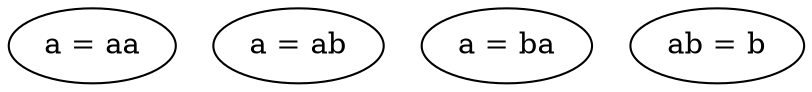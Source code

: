 digraph finite_state_machine {
	rankdir=TB;
	node [shape = ellipse];
	"a = aa"
	"a = ab"
	"a = ba"
	"ab = b"
}